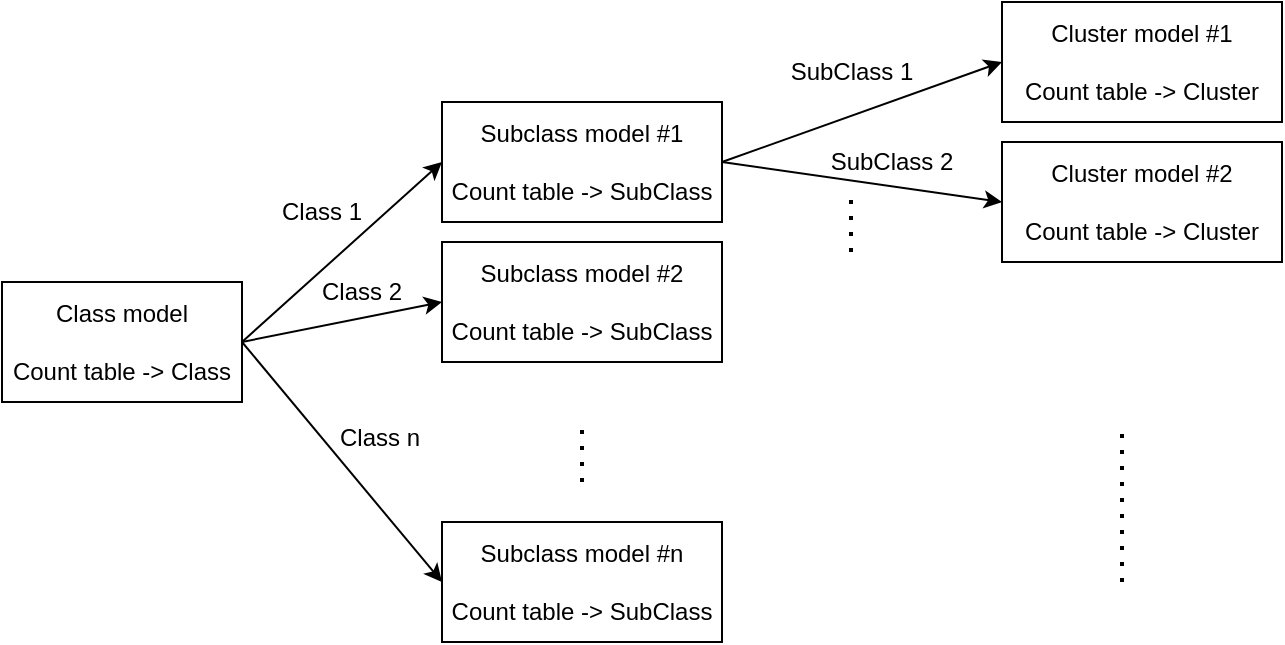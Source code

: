 <mxfile version="15.4.0" type="device"><diagram id="7w5HsgskXet1M_5kRiki" name="Page-1"><mxGraphModel dx="813" dy="479" grid="1" gridSize="10" guides="1" tooltips="1" connect="1" arrows="1" fold="1" page="1" pageScale="1" pageWidth="850" pageHeight="1100" math="0" shadow="0"><root><mxCell id="0"/><mxCell id="1" parent="0"/><mxCell id="MjD36_jEUIRaKklNH4FB-19" style="edgeStyle=none;rounded=0;orthogonalLoop=1;jettySize=auto;html=1;exitX=1;exitY=0.5;exitDx=0;exitDy=0;entryX=0;entryY=0.5;entryDx=0;entryDy=0;" edge="1" parent="1" source="MjD36_jEUIRaKklNH4FB-1" target="MjD36_jEUIRaKklNH4FB-2"><mxGeometry relative="1" as="geometry"/></mxCell><mxCell id="MjD36_jEUIRaKklNH4FB-20" style="edgeStyle=none;rounded=0;orthogonalLoop=1;jettySize=auto;html=1;exitX=1;exitY=0.5;exitDx=0;exitDy=0;entryX=0;entryY=0.5;entryDx=0;entryDy=0;" edge="1" parent="1" source="MjD36_jEUIRaKklNH4FB-1" target="MjD36_jEUIRaKklNH4FB-3"><mxGeometry relative="1" as="geometry"/></mxCell><mxCell id="MjD36_jEUIRaKklNH4FB-21" style="edgeStyle=none;rounded=0;orthogonalLoop=1;jettySize=auto;html=1;exitX=1;exitY=0.5;exitDx=0;exitDy=0;entryX=0;entryY=0.5;entryDx=0;entryDy=0;" edge="1" parent="1" source="MjD36_jEUIRaKklNH4FB-1" target="MjD36_jEUIRaKklNH4FB-4"><mxGeometry relative="1" as="geometry"/></mxCell><mxCell id="MjD36_jEUIRaKklNH4FB-1" value="Class model&lt;br&gt;&lt;br&gt;Count table -&amp;gt; Class" style="rounded=0;whiteSpace=wrap;html=1;" vertex="1" parent="1"><mxGeometry x="80" y="360" width="120" height="60" as="geometry"/></mxCell><mxCell id="MjD36_jEUIRaKklNH4FB-22" style="edgeStyle=none;rounded=0;orthogonalLoop=1;jettySize=auto;html=1;entryX=0;entryY=0.5;entryDx=0;entryDy=0;exitX=1;exitY=0.5;exitDx=0;exitDy=0;" edge="1" parent="1" source="MjD36_jEUIRaKklNH4FB-2" target="MjD36_jEUIRaKklNH4FB-13"><mxGeometry relative="1" as="geometry"><mxPoint x="490" y="310" as="sourcePoint"/></mxGeometry></mxCell><mxCell id="MjD36_jEUIRaKklNH4FB-23" style="edgeStyle=none;rounded=0;orthogonalLoop=1;jettySize=auto;html=1;exitX=1;exitY=0.5;exitDx=0;exitDy=0;entryX=0;entryY=0.5;entryDx=0;entryDy=0;" edge="1" parent="1" source="MjD36_jEUIRaKklNH4FB-2" target="MjD36_jEUIRaKklNH4FB-14"><mxGeometry relative="1" as="geometry"/></mxCell><mxCell id="MjD36_jEUIRaKklNH4FB-2" value="Subclass model #1&lt;br&gt;&lt;br&gt;Count table -&amp;gt; SubClass" style="rounded=0;whiteSpace=wrap;html=1;" vertex="1" parent="1"><mxGeometry x="300" y="270" width="140" height="60" as="geometry"/></mxCell><mxCell id="MjD36_jEUIRaKklNH4FB-3" value="Subclass model #2&lt;br&gt;&lt;br&gt;Count table -&amp;gt; SubClass" style="rounded=0;whiteSpace=wrap;html=1;" vertex="1" parent="1"><mxGeometry x="300" y="340" width="140" height="60" as="geometry"/></mxCell><mxCell id="MjD36_jEUIRaKklNH4FB-4" value="Subclass model #n&lt;br&gt;&lt;br&gt;Count table -&amp;gt; SubClass" style="rounded=0;whiteSpace=wrap;html=1;" vertex="1" parent="1"><mxGeometry x="300" y="480" width="140" height="60" as="geometry"/></mxCell><mxCell id="MjD36_jEUIRaKklNH4FB-6" value="Class 1" style="text;html=1;strokeColor=none;fillColor=none;align=center;verticalAlign=middle;whiteSpace=wrap;rounded=0;" vertex="1" parent="1"><mxGeometry x="210" y="310" width="60" height="30" as="geometry"/></mxCell><mxCell id="MjD36_jEUIRaKklNH4FB-9" value="Class 2" style="text;html=1;strokeColor=none;fillColor=none;align=center;verticalAlign=middle;whiteSpace=wrap;rounded=0;" vertex="1" parent="1"><mxGeometry x="230" y="350" width="60" height="30" as="geometry"/></mxCell><mxCell id="MjD36_jEUIRaKklNH4FB-11" value="Class n" style="text;html=1;strokeColor=none;fillColor=none;align=center;verticalAlign=middle;whiteSpace=wrap;rounded=0;" vertex="1" parent="1"><mxGeometry x="239" y="423" width="60" height="30" as="geometry"/></mxCell><mxCell id="MjD36_jEUIRaKklNH4FB-12" value="" style="endArrow=none;dashed=1;html=1;dashPattern=1 3;strokeWidth=2;rounded=0;" edge="1" parent="1"><mxGeometry width="50" height="50" relative="1" as="geometry"><mxPoint x="370" y="460" as="sourcePoint"/><mxPoint x="370" y="430" as="targetPoint"/></mxGeometry></mxCell><mxCell id="MjD36_jEUIRaKklNH4FB-13" value="Cluster model #1&lt;br&gt;&lt;br&gt;Count table -&amp;gt; Cluster" style="rounded=0;whiteSpace=wrap;html=1;" vertex="1" parent="1"><mxGeometry x="580" y="220" width="140" height="60" as="geometry"/></mxCell><mxCell id="MjD36_jEUIRaKklNH4FB-14" value="Cluster model #2&lt;br&gt;&lt;br&gt;Count table -&amp;gt; Cluster" style="rounded=0;whiteSpace=wrap;html=1;" vertex="1" parent="1"><mxGeometry x="580" y="290" width="140" height="60" as="geometry"/></mxCell><mxCell id="MjD36_jEUIRaKklNH4FB-15" value="SubClass 1" style="text;html=1;strokeColor=none;fillColor=none;align=center;verticalAlign=middle;whiteSpace=wrap;rounded=0;" vertex="1" parent="1"><mxGeometry x="470" y="240" width="70" height="30" as="geometry"/></mxCell><mxCell id="MjD36_jEUIRaKklNH4FB-16" value="SubClass 2" style="text;html=1;strokeColor=none;fillColor=none;align=center;verticalAlign=middle;whiteSpace=wrap;rounded=0;" vertex="1" parent="1"><mxGeometry x="490" y="285" width="70" height="30" as="geometry"/></mxCell><mxCell id="MjD36_jEUIRaKklNH4FB-24" value="" style="endArrow=none;dashed=1;html=1;dashPattern=1 3;strokeWidth=2;rounded=0;" edge="1" parent="1"><mxGeometry width="50" height="50" relative="1" as="geometry"><mxPoint x="640" y="510" as="sourcePoint"/><mxPoint x="640" y="430" as="targetPoint"/></mxGeometry></mxCell><mxCell id="MjD36_jEUIRaKklNH4FB-25" value="" style="endArrow=none;dashed=1;html=1;dashPattern=1 3;strokeWidth=2;rounded=0;" edge="1" parent="1"><mxGeometry width="50" height="50" relative="1" as="geometry"><mxPoint x="504.5" y="345" as="sourcePoint"/><mxPoint x="504.5" y="315" as="targetPoint"/></mxGeometry></mxCell></root></mxGraphModel></diagram></mxfile>
